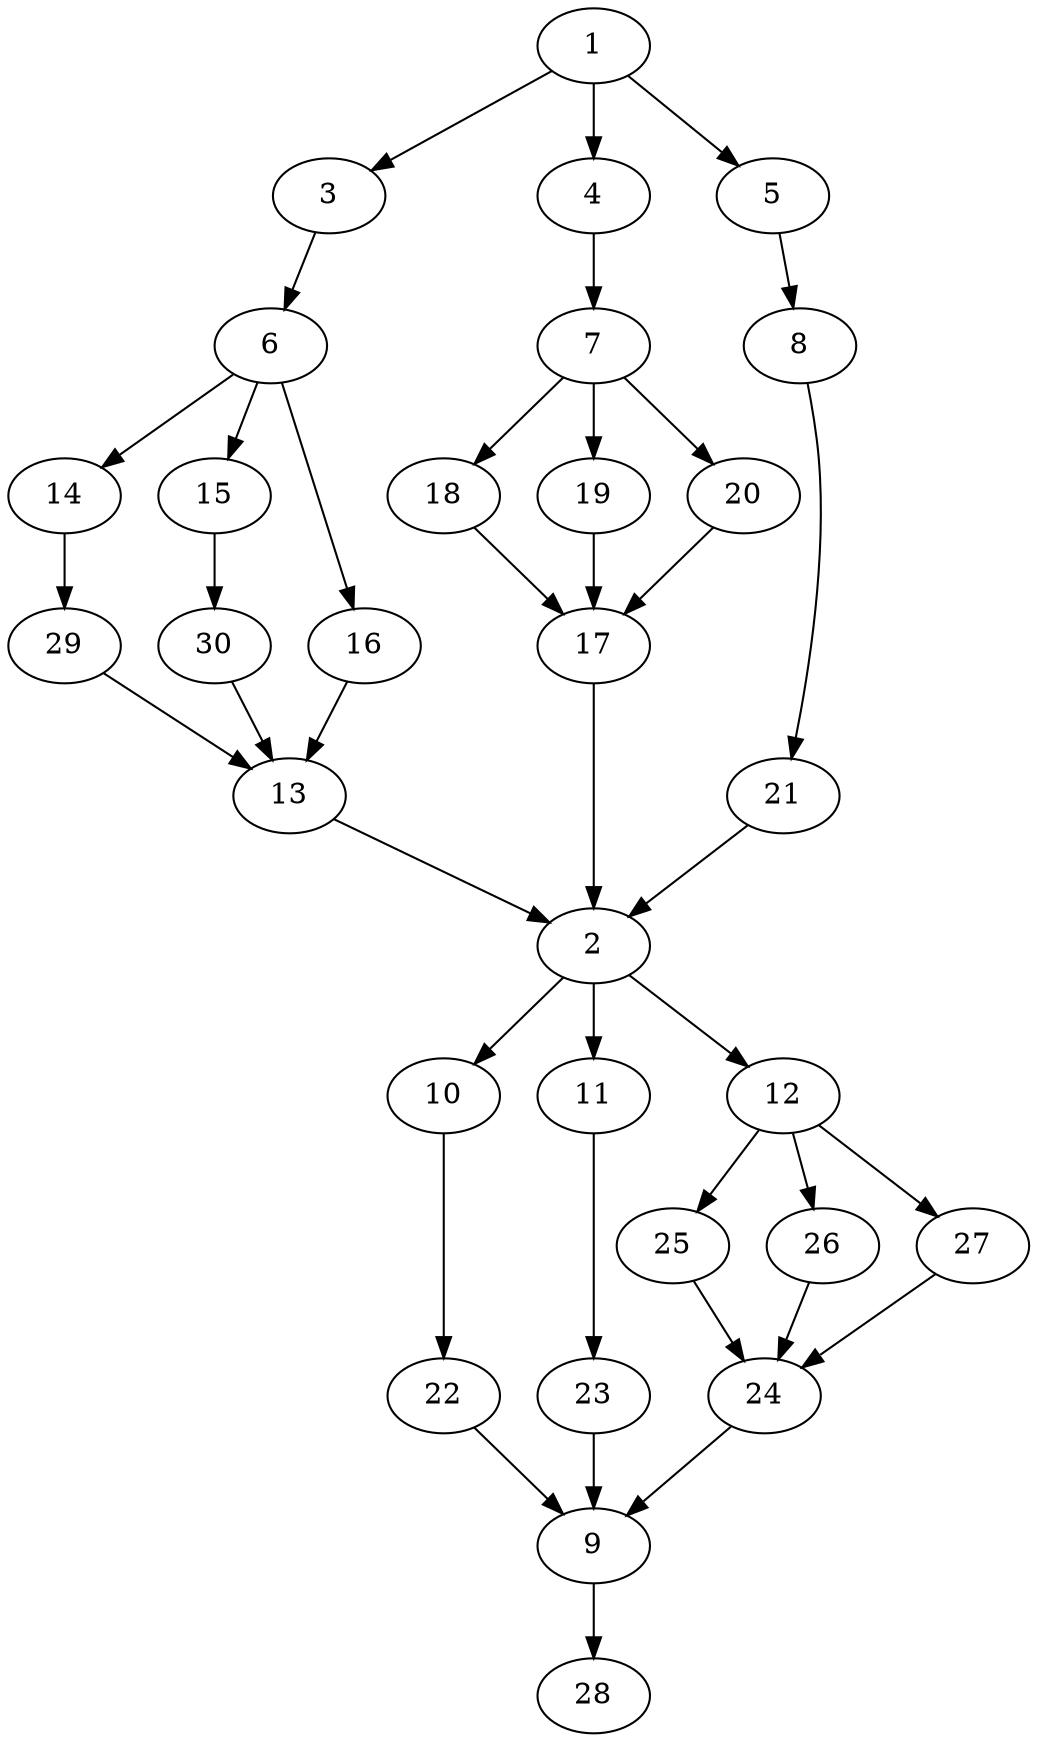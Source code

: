 digraph "core_16p_gb_SeriesParallel-MaxBf-3_Nodes_30_CCR_1.01_WeightType_Random_schedule.gxl" {
	graph ["Number of processors"=16,
		"Total schedule length"=108
	];
	1	 ["Finish time"=11,
		Processor=1,
		"Start time"=0,
		Weight=11];
	3	 ["Finish time"=21,
		Processor=1,
		"Start time"=11,
		Weight=10];
	1 -> 3	 [Weight=5];
	4	 ["Finish time"=26,
		Processor=3,
		"Start time"=16,
		Weight=10];
	1 -> 4	 [Weight=5];
	5	 ["Finish time"=26,
		Processor=2,
		"Start time"=21,
		Weight=5];
	1 -> 5	 [Weight=6];
	2	 ["Finish time"=68,
		Processor=14,
		"Start time"=61,
		Weight=7];
	10	 ["Finish time"=84,
		Processor=1,
		"Start time"=73,
		Weight=11];
	2 -> 10	 [Weight=5];
	11	 ["Finish time"=79,
		Processor=13,
		"Start time"=71,
		Weight=8];
	2 -> 11	 [Weight=3];
	12	 ["Finish time"=76,
		Processor=14,
		"Start time"=71,
		Weight=5];
	2 -> 12	 [Weight=9];
	6	 ["Finish time"=35,
		Processor=1,
		"Start time"=21,
		Weight=14];
	3 -> 6	 [Weight=4];
	7	 ["Finish time"=29,
		Processor=3,
		"Start time"=26,
		Weight=3];
	4 -> 7	 [Weight=9];
	8	 ["Finish time"=40,
		Processor=15,
		"Start time"=29,
		Weight=11];
	5 -> 8	 [Weight=3];
	14	 ["Finish time"=52,
		Processor=14,
		"Start time"=41,
		Weight=11];
	6 -> 14	 [Weight=6];
	15	 ["Finish time"=40,
		Processor=1,
		"Start time"=35,
		Weight=5];
	6 -> 15	 [Weight=10];
	16	 ["Finish time"=54,
		Processor=2,
		"Start time"=46,
		Weight=8];
	6 -> 16	 [Weight=8];
	18	 ["Finish time"=39,
		Processor=3,
		"Start time"=34,
		Weight=5];
	7 -> 18	 [Weight=10];
	19	 ["Finish time"=40,
		Processor=16,
		"Start time"=32,
		Weight=8];
	7 -> 19	 [Weight=3];
	20	 ["Finish time"=34,
		Processor=3,
		"Start time"=29,
		Weight=5];
	7 -> 20	 [Weight=4];
	21	 ["Finish time"=52,
		Processor=15,
		"Start time"=40,
		Weight=12];
	8 -> 21	 [Weight=7];
	9	 ["Finish time"=103,
		Processor=2,
		"Start time"=95,
		Weight=8];
	28	 ["Finish time"=108,
		Processor=2,
		"Start time"=103,
		Weight=5];
	9 -> 28	 [Weight=6];
	22	 ["Finish time"=89,
		Processor=1,
		"Start time"=84,
		Weight=5];
	10 -> 22	 [Weight=6];
	23	 ["Finish time"=90,
		Processor=13,
		"Start time"=79,
		Weight=11];
	11 -> 23	 [Weight=6];
	25	 ["Finish time"=92,
		Processor=2,
		"Start time"=88,
		Weight=4];
	12 -> 25	 [Weight=9];
	26	 ["Finish time"=88,
		Processor=2,
		"Start time"=84,
		Weight=4];
	12 -> 26	 [Weight=8];
	27	 ["Finish time"=86,
		Processor=14,
		"Start time"=76,
		Weight=10];
	12 -> 27	 [Weight=5];
	13	 ["Finish time"=61,
		Processor=14,
		"Start time"=58,
		Weight=3];
	13 -> 2	 [Weight=7];
	29	 ["Finish time"=57,
		Processor=14,
		"Start time"=52,
		Weight=5];
	14 -> 29	 [Weight=2];
	30	 ["Finish time"=50,
		Processor=1,
		"Start time"=40,
		Weight=10];
	15 -> 30	 [Weight=4];
	16 -> 13	 [Weight=4];
	17	 ["Finish time"=56,
		Processor=3,
		"Start time"=42,
		Weight=14];
	17 -> 2	 [Weight=5];
	18 -> 17	 [Weight=4];
	19 -> 17	 [Weight=2];
	20 -> 17	 [Weight=7];
	21 -> 2	 [Weight=9];
	22 -> 9	 [Weight=6];
	23 -> 9	 [Weight=5];
	24	 ["Finish time"=95,
		Processor=2,
		"Start time"=92,
		Weight=3];
	24 -> 9	 [Weight=8];
	25 -> 24	 [Weight=9];
	26 -> 24	 [Weight=2];
	27 -> 24	 [Weight=6];
	29 -> 13	 [Weight=8];
	30 -> 13	 [Weight=8];
}
